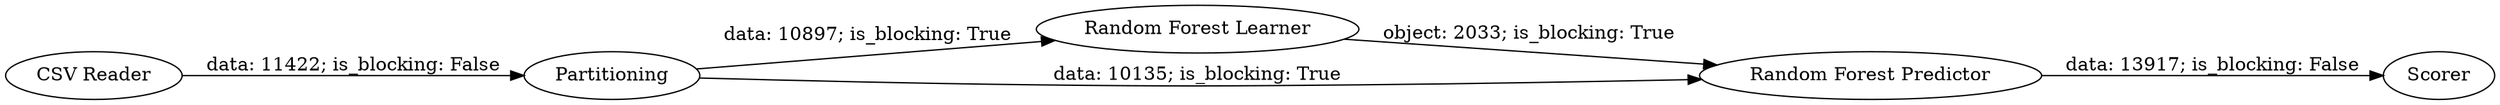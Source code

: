 digraph {
	"8140510476733680265_8" [label="Random Forest Learner"]
	"8140510476733680265_10" [label=Scorer]
	"8140510476733680265_5" [label=Partitioning]
	"8140510476733680265_1" [label="CSV Reader"]
	"8140510476733680265_9" [label="Random Forest Predictor"]
	"8140510476733680265_1" -> "8140510476733680265_5" [label="data: 11422; is_blocking: False"]
	"8140510476733680265_5" -> "8140510476733680265_9" [label="data: 10135; is_blocking: True"]
	"8140510476733680265_5" -> "8140510476733680265_8" [label="data: 10897; is_blocking: True"]
	"8140510476733680265_9" -> "8140510476733680265_10" [label="data: 13917; is_blocking: False"]
	"8140510476733680265_8" -> "8140510476733680265_9" [label="object: 2033; is_blocking: True"]
	rankdir=LR
}

